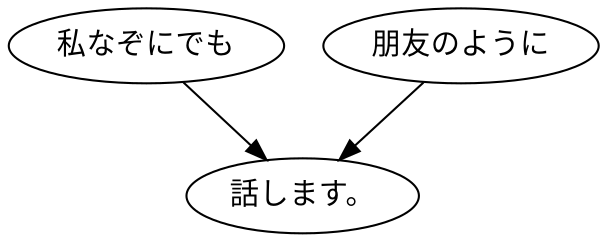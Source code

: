 digraph graph3135 {
	node0 [label="私なぞにでも"];
	node1 [label="朋友のように"];
	node2 [label="話します。"];
	node0 -> node2;
	node1 -> node2;
}
